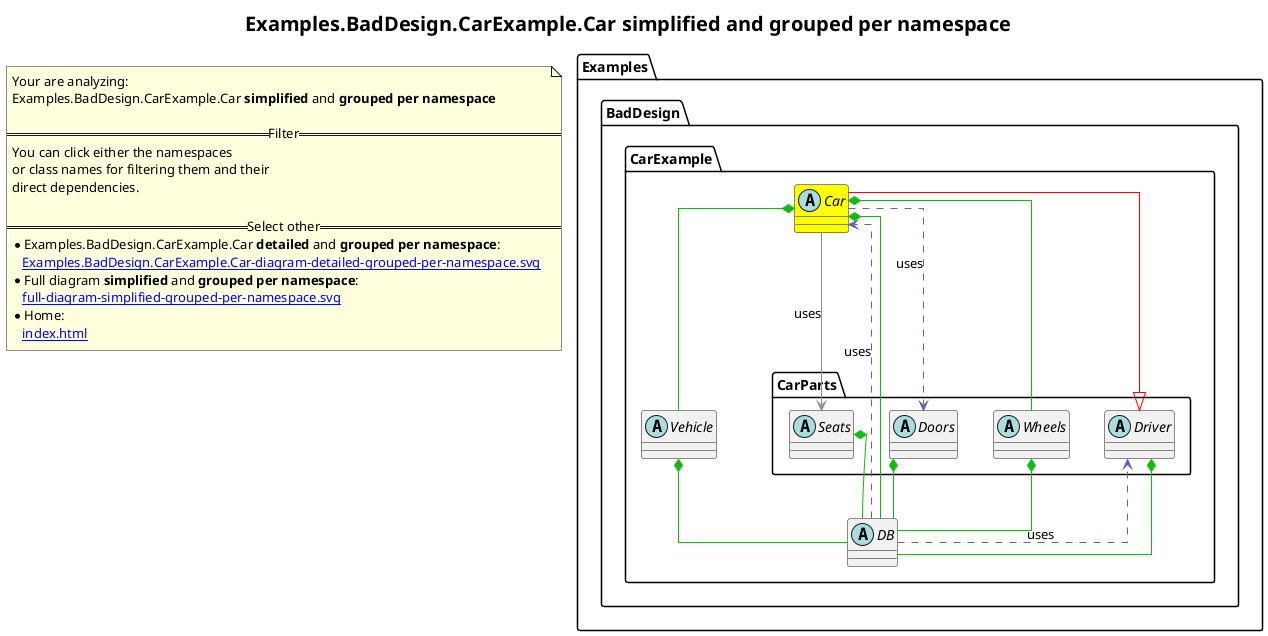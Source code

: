 @startuml
skinparam linetype ortho
title <size:20>Examples.BadDesign.CarExample.Car **simplified** and **grouped per namespace**</size>
note "Your are analyzing:\nExamples.BadDesign.CarExample.Car **simplified** and **grouped per namespace**\n\n==Filter==\nYou can click either the namespaces \nor class names for filtering them and their\ndirect dependencies.\n\n==Select other==\n* Examples.BadDesign.CarExample.Car **detailed** and **grouped per namespace**:\n   [[Examples.BadDesign.CarExample.Car-diagram-detailed-grouped-per-namespace.svg]]\n* Full diagram **simplified** and **grouped per namespace**:\n   [[full-diagram-simplified-grouped-per-namespace.svg]]\n* Home:\n   [[index.html]]" as FloatingNote
namespace Examples [[Examples-diagram-simplified-grouped-per-namespace.svg]] {
namespace Examples.BadDesign [[Examples.BadDesign-diagram-simplified-grouped-per-namespace.svg]] {
namespace Examples.BadDesign.CarExample [[Examples.BadDesign.CarExample-diagram-simplified-grouped-per-namespace.svg]] {
    abstract class Examples.BadDesign.CarExample.Car [[Examples.BadDesign.CarExample.Car-diagram-simplified-grouped-per-namespace.svg]] #yellow {
    }
    abstract class Examples.BadDesign.CarExample.Vehicle [[Examples.BadDesign.CarExample.Vehicle-diagram-simplified-grouped-per-namespace.svg]]  {
    }
    abstract class Examples.BadDesign.CarExample.DB [[Examples.BadDesign.CarExample.DB-diagram-simplified-grouped-per-namespace.svg]]  {
    }
'Compared namespace Examples.BadDesign.CarExample [[Examples.BadDesign.CarExample-diagram-simplified-grouped-per-namespace.svg]] { with last element of     }
' Closing all previous_sub_namespace_list namespace None because file analysis is finished.
' Closing namespace CarExample
}
' Closing namespace BadDesign
}
' Closing namespace Examples
}
namespace Examples [[Examples-diagram-simplified-grouped-per-namespace.svg]] {
namespace Examples.BadDesign [[Examples.BadDesign-diagram-simplified-grouped-per-namespace.svg]] {
namespace Examples.BadDesign.CarExample [[Examples.BadDesign.CarExample-diagram-simplified-grouped-per-namespace.svg]] {
namespace Examples.BadDesign.CarExample.CarParts [[Examples.BadDesign.CarExample.CarParts-diagram-simplified-grouped-per-namespace.svg]] {
      abstract class Examples.BadDesign.CarExample.CarParts.Driver [[Examples.BadDesign.CarExample.CarParts.Driver-diagram-simplified-grouped-per-namespace.svg]]  {
      }
      abstract class Examples.BadDesign.CarExample.CarParts.Wheels [[Examples.BadDesign.CarExample.CarParts.Wheels-diagram-simplified-grouped-per-namespace.svg]]  {
      }
      abstract class Examples.BadDesign.CarExample.CarParts.Doors [[Examples.BadDesign.CarExample.CarParts.Doors-diagram-simplified-grouped-per-namespace.svg]]  {
      }
      abstract class Examples.BadDesign.CarExample.CarParts.Seats [[Examples.BadDesign.CarExample.CarParts.Seats-diagram-simplified-grouped-per-namespace.svg]]  {
      }
'Compared namespace Examples.BadDesign.CarExample.CarParts [[Examples.BadDesign.CarExample.CarParts-diagram-simplified-grouped-per-namespace.svg]] { with last element of       }
' Closing all previous_sub_namespace_list namespace None because file analysis is finished.
' Closing namespace CarParts
}
' Closing namespace CarExample
}
' Closing namespace BadDesign
}
' Closing namespace Examples
}
 ' *************************************** 
 ' *************************************** 
 ' *************************************** 
' Class relations extracted from namespace:
' Examples.BadDesign.CarExample
Examples.BadDesign.CarExample.CarParts.Driver <|-[#red]- Examples.BadDesign.CarExample.Car
Examples.BadDesign.CarExample.Car *-[#10BB10]- Examples.BadDesign.CarExample.CarParts.Wheels 
Examples.BadDesign.CarExample.Car *-[#10BB10]- Examples.BadDesign.CarExample.Vehicle 
Examples.BadDesign.CarExample.Car *-[#10BB10]- Examples.BadDesign.CarExample.DB 
Examples.BadDesign.CarExample.Car .[#6060BB].> Examples.BadDesign.CarExample.CarParts.Doors  : uses 
Examples.BadDesign.CarExample.Car -[#909090]-> Examples.BadDesign.CarExample.CarParts.Seats  : uses 
Examples.BadDesign.CarExample.Vehicle *-[#10BB10]- Examples.BadDesign.CarExample.DB 
Examples.BadDesign.CarExample.DB .[#6060BB].> Examples.BadDesign.CarExample.CarParts.Driver  : uses 
Examples.BadDesign.CarExample.DB .[#6060BB].> Examples.BadDesign.CarExample.Car  : uses 
' Class relations extracted from namespace:
' Examples.BadDesign.CarExample.CarParts
Examples.BadDesign.CarExample.CarParts.Driver *-[#10BB10]- Examples.BadDesign.CarExample.DB 
Examples.BadDesign.CarExample.CarParts.Wheels *-[#10BB10]- Examples.BadDesign.CarExample.DB 
Examples.BadDesign.CarExample.CarParts.Doors *-[#10BB10]- Examples.BadDesign.CarExample.DB 
Examples.BadDesign.CarExample.CarParts.Seats *-[#10BB10]- Examples.BadDesign.CarExample.DB 
@enduml